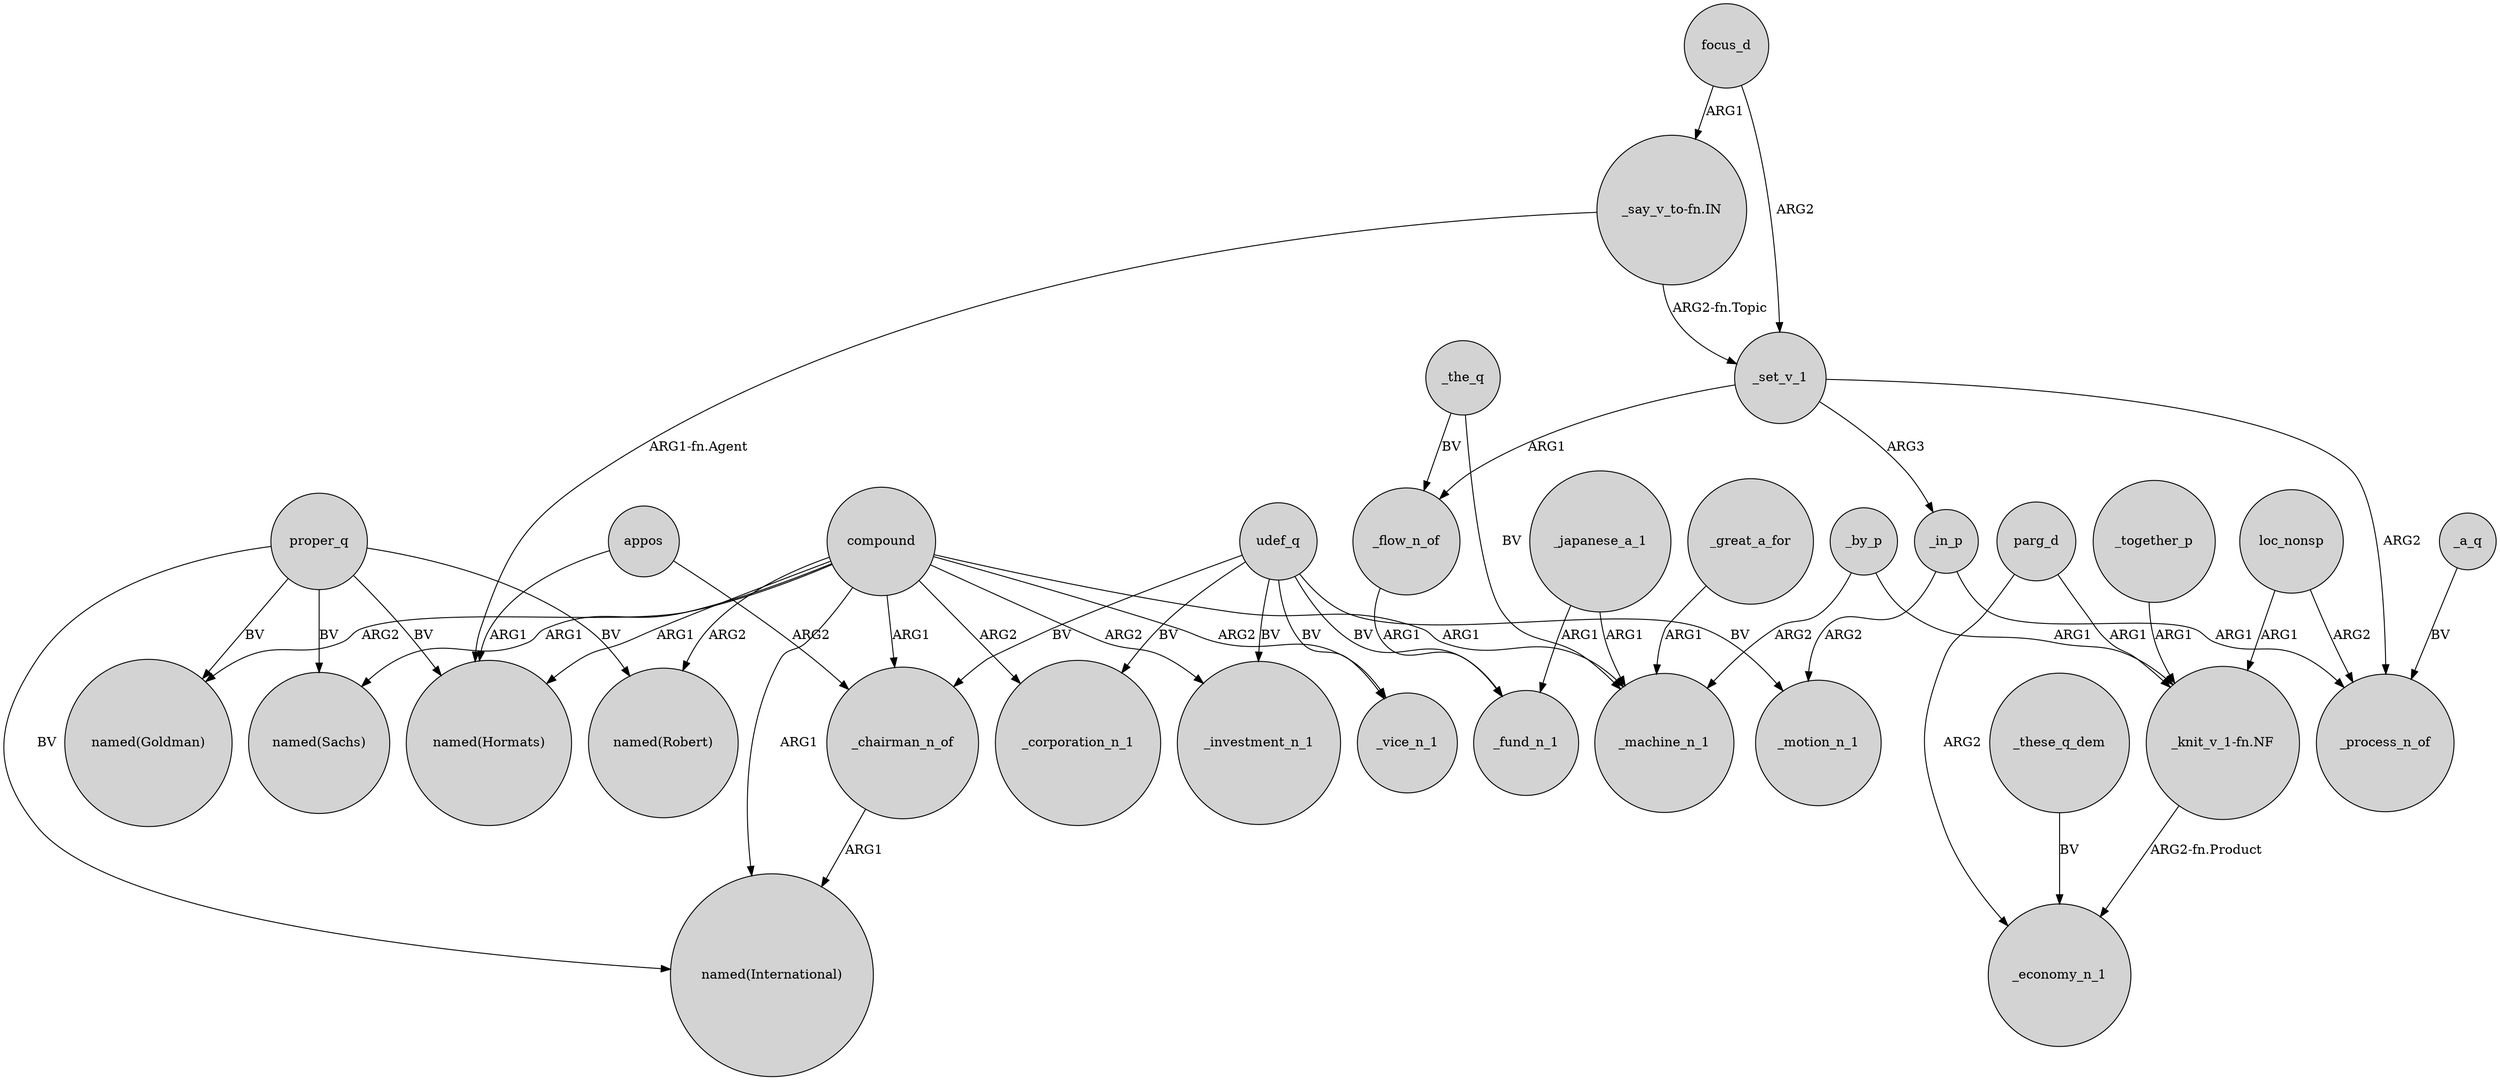 digraph {
	node [shape=circle style=filled]
	compound -> "named(International)" [label=ARG1]
	parg_d -> _economy_n_1 [label=ARG2]
	loc_nonsp -> "_knit_v_1-fn.NF" [label=ARG1]
	compound -> _vice_n_1 [label=ARG2]
	compound -> _chairman_n_of [label=ARG1]
	parg_d -> "_knit_v_1-fn.NF" [label=ARG1]
	_these_q_dem -> _economy_n_1 [label=BV]
	compound -> "named(Sachs)" [label=ARG1]
	compound -> "named(Robert)" [label=ARG2]
	compound -> _corporation_n_1 [label=ARG2]
	compound -> _investment_n_1 [label=ARG2]
	_a_q -> _process_n_of [label=BV]
	_japanese_a_1 -> _machine_n_1 [label=ARG1]
	_by_p -> _machine_n_1 [label=ARG2]
	appos -> "named(Hormats)" [label=ARG1]
	udef_q -> _vice_n_1 [label=BV]
	_the_q -> _flow_n_of [label=BV]
	udef_q -> _chairman_n_of [label=BV]
	compound -> _machine_n_1 [label=ARG1]
	proper_q -> "named(Goldman)" [label=BV]
	udef_q -> _motion_n_1 [label=BV]
	udef_q -> _corporation_n_1 [label=BV]
	_japanese_a_1 -> _fund_n_1 [label=ARG1]
	_set_v_1 -> _flow_n_of [label=ARG1]
	_in_p -> _motion_n_1 [label=ARG2]
	_flow_n_of -> _fund_n_1 [label=ARG1]
	_in_p -> _process_n_of [label=ARG1]
	loc_nonsp -> _process_n_of [label=ARG2]
	_the_q -> _machine_n_1 [label=BV]
	appos -> _chairman_n_of [label=ARG2]
	_together_p -> "_knit_v_1-fn.NF" [label=ARG1]
	proper_q -> "named(Robert)" [label=BV]
	_chairman_n_of -> "named(International)" [label=ARG1]
	compound -> "named(Goldman)" [label=ARG2]
	udef_q -> _fund_n_1 [label=BV]
	_set_v_1 -> _process_n_of [label=ARG2]
	proper_q -> "named(Sachs)" [label=BV]
	"_knit_v_1-fn.NF" -> _economy_n_1 [label="ARG2-fn.Product"]
	_set_v_1 -> _in_p [label=ARG3]
	udef_q -> _investment_n_1 [label=BV]
	focus_d -> _set_v_1 [label=ARG2]
	proper_q -> "named(Hormats)" [label=BV]
	"_say_v_to-fn.IN" -> _set_v_1 [label="ARG2-fn.Topic"]
	_great_a_for -> _machine_n_1 [label=ARG1]
	compound -> "named(Hormats)" [label=ARG1]
	"_say_v_to-fn.IN" -> "named(Hormats)" [label="ARG1-fn.Agent"]
	_by_p -> "_knit_v_1-fn.NF" [label=ARG1]
	focus_d -> "_say_v_to-fn.IN" [label=ARG1]
	proper_q -> "named(International)" [label=BV]
}
